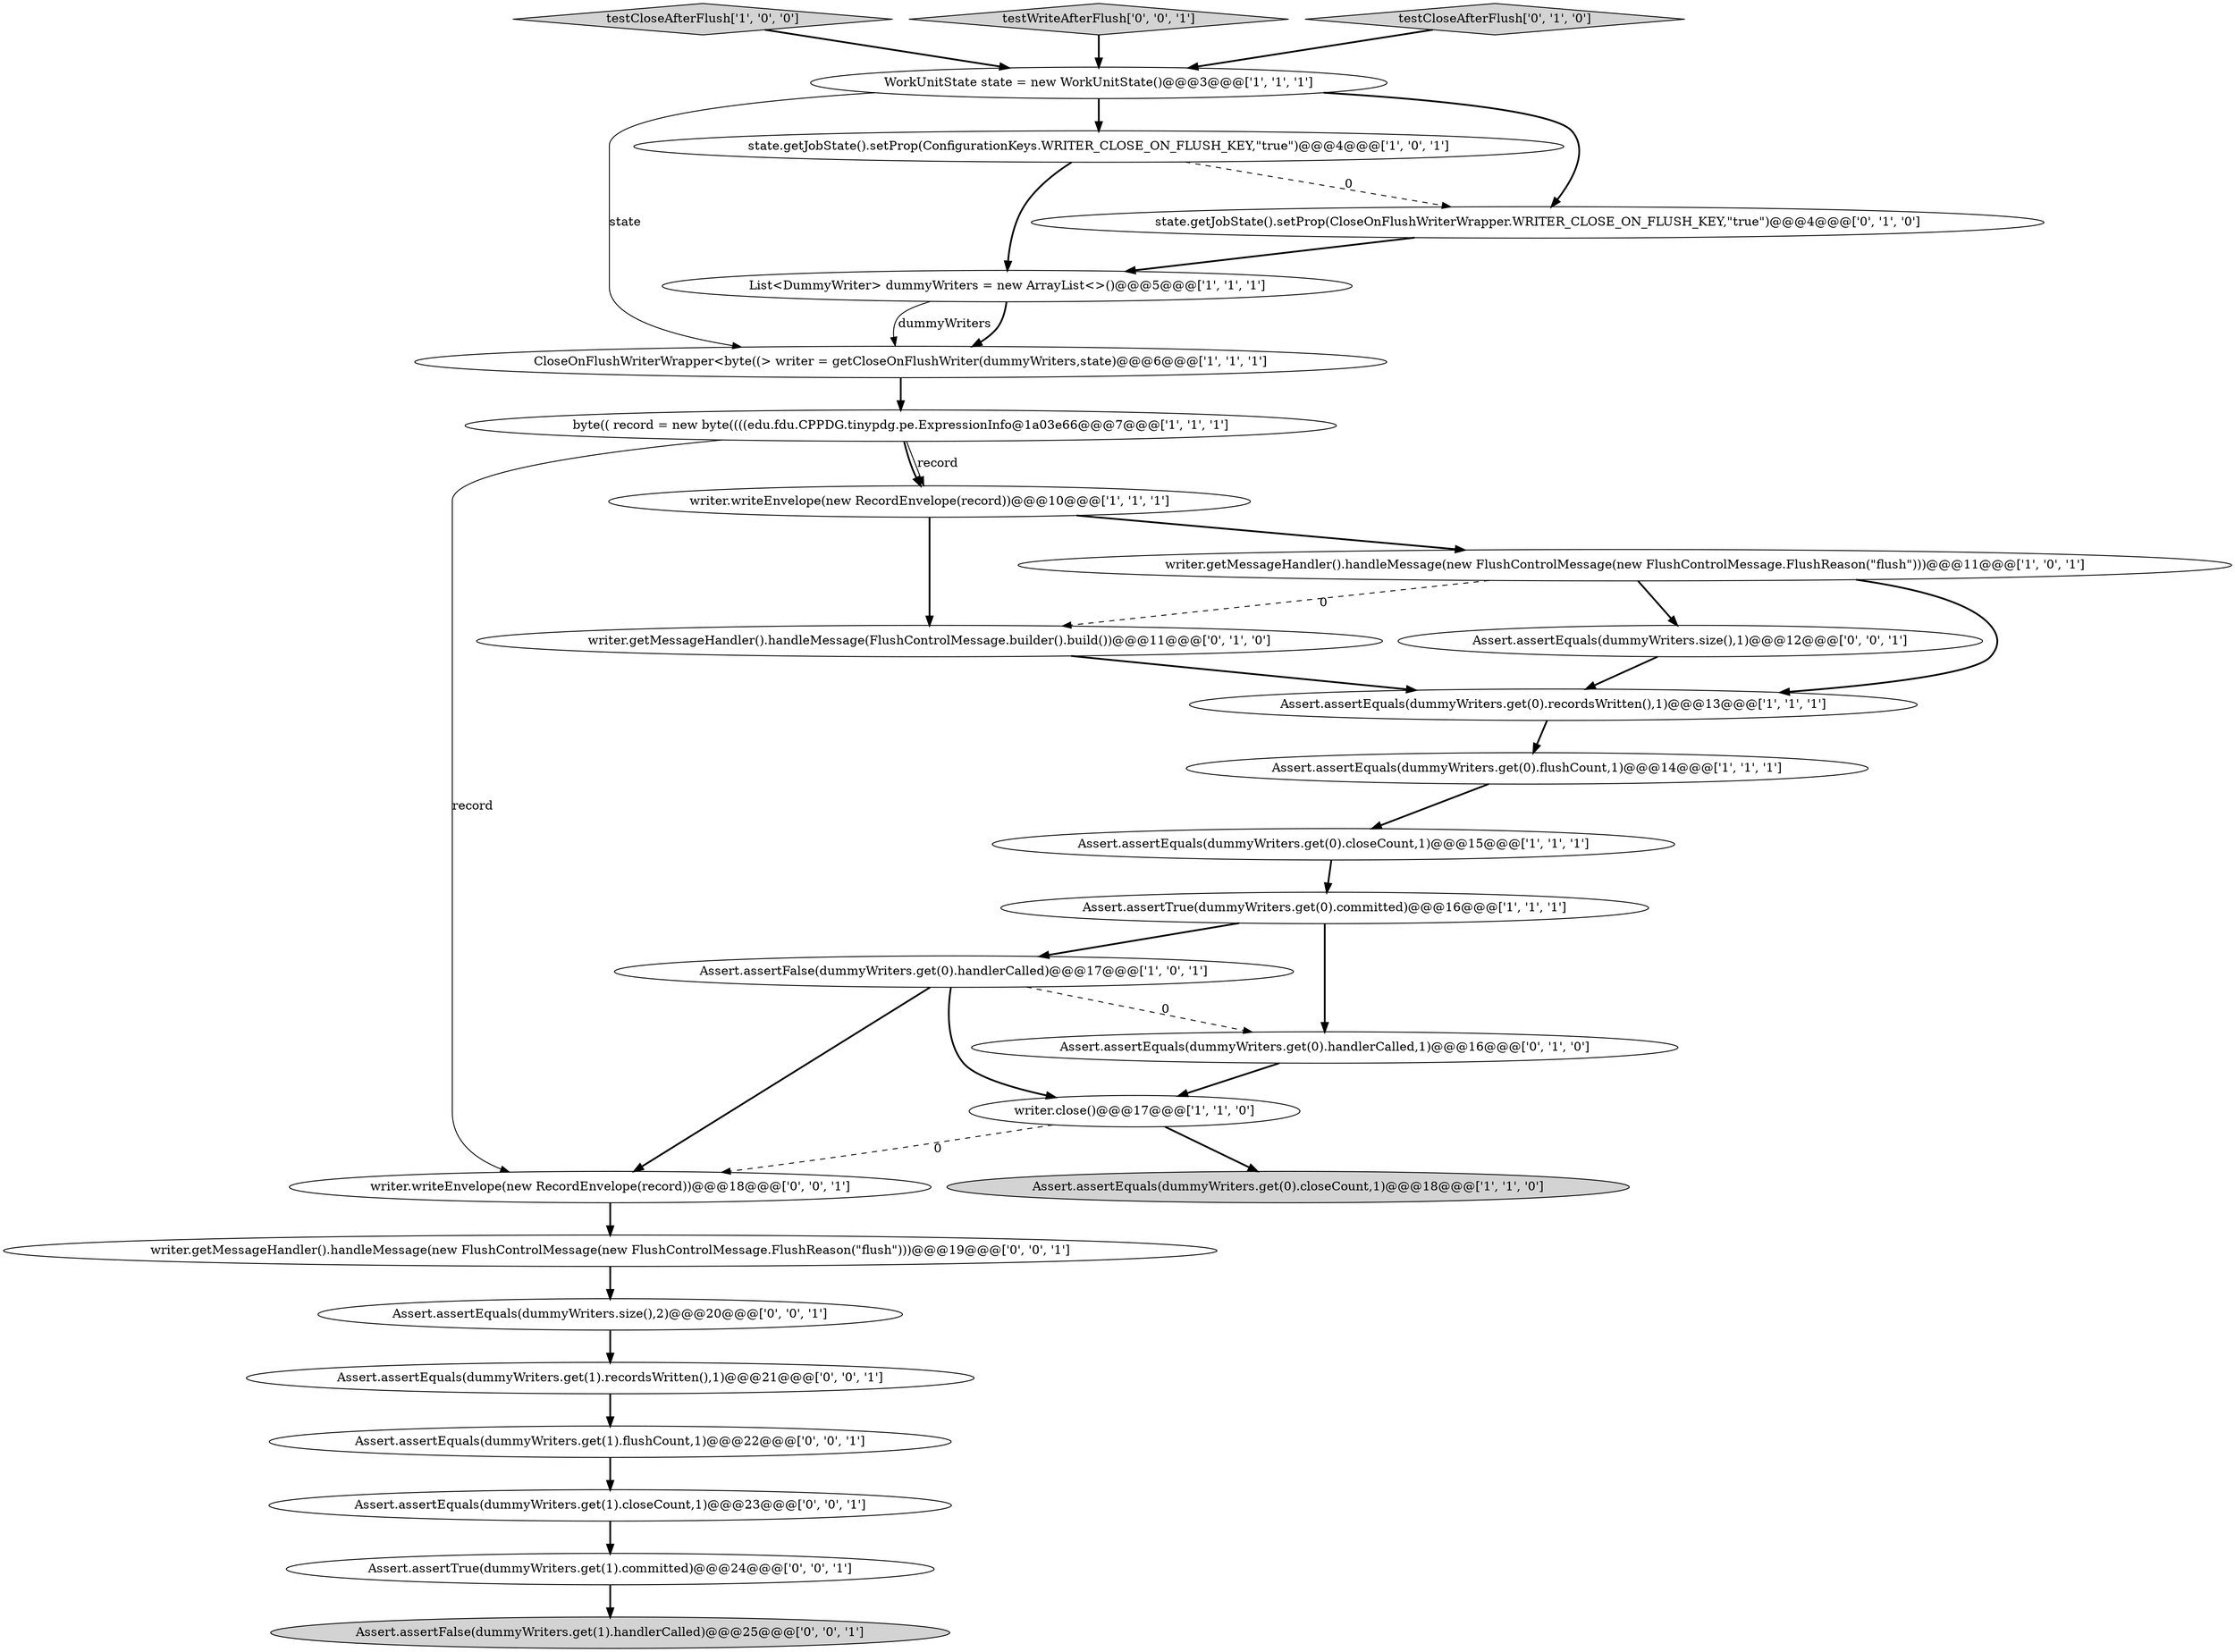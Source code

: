digraph {
20 [style = filled, label = "writer.writeEnvelope(new RecordEnvelope(record))@@@18@@@['0', '0', '1']", fillcolor = white, shape = ellipse image = "AAA0AAABBB3BBB"];
26 [style = filled, label = "writer.getMessageHandler().handleMessage(new FlushControlMessage(new FlushControlMessage.FlushReason(\"flush\")))@@@19@@@['0', '0', '1']", fillcolor = white, shape = ellipse image = "AAA0AAABBB3BBB"];
10 [style = filled, label = "testCloseAfterFlush['1', '0', '0']", fillcolor = lightgray, shape = diamond image = "AAA0AAABBB1BBB"];
22 [style = filled, label = "testWriteAfterFlush['0', '0', '1']", fillcolor = lightgray, shape = diamond image = "AAA0AAABBB3BBB"];
4 [style = filled, label = "byte(( record = new byte((((edu.fdu.CPPDG.tinypdg.pe.ExpressionInfo@1a03e66@@@7@@@['1', '1', '1']", fillcolor = white, shape = ellipse image = "AAA0AAABBB1BBB"];
13 [style = filled, label = "List<DummyWriter> dummyWriters = new ArrayList<>()@@@5@@@['1', '1', '1']", fillcolor = white, shape = ellipse image = "AAA0AAABBB1BBB"];
27 [style = filled, label = "Assert.assertEquals(dummyWriters.get(1).recordsWritten(),1)@@@21@@@['0', '0', '1']", fillcolor = white, shape = ellipse image = "AAA0AAABBB3BBB"];
18 [style = filled, label = "Assert.assertEquals(dummyWriters.get(0).handlerCalled,1)@@@16@@@['0', '1', '0']", fillcolor = white, shape = ellipse image = "AAA1AAABBB2BBB"];
3 [style = filled, label = "Assert.assertEquals(dummyWriters.get(0).closeCount,1)@@@18@@@['1', '1', '0']", fillcolor = lightgray, shape = ellipse image = "AAA0AAABBB1BBB"];
28 [style = filled, label = "Assert.assertTrue(dummyWriters.get(1).committed)@@@24@@@['0', '0', '1']", fillcolor = white, shape = ellipse image = "AAA0AAABBB3BBB"];
25 [style = filled, label = "Assert.assertEquals(dummyWriters.get(1).flushCount,1)@@@22@@@['0', '0', '1']", fillcolor = white, shape = ellipse image = "AAA0AAABBB3BBB"];
19 [style = filled, label = "Assert.assertEquals(dummyWriters.size(),1)@@@12@@@['0', '0', '1']", fillcolor = white, shape = ellipse image = "AAA0AAABBB3BBB"];
2 [style = filled, label = "Assert.assertTrue(dummyWriters.get(0).committed)@@@16@@@['1', '1', '1']", fillcolor = white, shape = ellipse image = "AAA0AAABBB1BBB"];
14 [style = filled, label = "Assert.assertEquals(dummyWriters.get(0).flushCount,1)@@@14@@@['1', '1', '1']", fillcolor = white, shape = ellipse image = "AAA0AAABBB1BBB"];
1 [style = filled, label = "writer.getMessageHandler().handleMessage(new FlushControlMessage(new FlushControlMessage.FlushReason(\"flush\")))@@@11@@@['1', '0', '1']", fillcolor = white, shape = ellipse image = "AAA0AAABBB1BBB"];
12 [style = filled, label = "Assert.assertEquals(dummyWriters.get(0).closeCount,1)@@@15@@@['1', '1', '1']", fillcolor = white, shape = ellipse image = "AAA0AAABBB1BBB"];
0 [style = filled, label = "CloseOnFlushWriterWrapper<byte((> writer = getCloseOnFlushWriter(dummyWriters,state)@@@6@@@['1', '1', '1']", fillcolor = white, shape = ellipse image = "AAA0AAABBB1BBB"];
8 [style = filled, label = "state.getJobState().setProp(ConfigurationKeys.WRITER_CLOSE_ON_FLUSH_KEY,\"true\")@@@4@@@['1', '0', '1']", fillcolor = white, shape = ellipse image = "AAA0AAABBB1BBB"];
17 [style = filled, label = "testCloseAfterFlush['0', '1', '0']", fillcolor = lightgray, shape = diamond image = "AAA0AAABBB2BBB"];
23 [style = filled, label = "Assert.assertEquals(dummyWriters.get(1).closeCount,1)@@@23@@@['0', '0', '1']", fillcolor = white, shape = ellipse image = "AAA0AAABBB3BBB"];
7 [style = filled, label = "Assert.assertFalse(dummyWriters.get(0).handlerCalled)@@@17@@@['1', '0', '1']", fillcolor = white, shape = ellipse image = "AAA0AAABBB1BBB"];
6 [style = filled, label = "writer.writeEnvelope(new RecordEnvelope(record))@@@10@@@['1', '1', '1']", fillcolor = white, shape = ellipse image = "AAA0AAABBB1BBB"];
11 [style = filled, label = "WorkUnitState state = new WorkUnitState()@@@3@@@['1', '1', '1']", fillcolor = white, shape = ellipse image = "AAA0AAABBB1BBB"];
5 [style = filled, label = "Assert.assertEquals(dummyWriters.get(0).recordsWritten(),1)@@@13@@@['1', '1', '1']", fillcolor = white, shape = ellipse image = "AAA0AAABBB1BBB"];
15 [style = filled, label = "state.getJobState().setProp(CloseOnFlushWriterWrapper.WRITER_CLOSE_ON_FLUSH_KEY,\"true\")@@@4@@@['0', '1', '0']", fillcolor = white, shape = ellipse image = "AAA1AAABBB2BBB"];
9 [style = filled, label = "writer.close()@@@17@@@['1', '1', '0']", fillcolor = white, shape = ellipse image = "AAA0AAABBB1BBB"];
24 [style = filled, label = "Assert.assertFalse(dummyWriters.get(1).handlerCalled)@@@25@@@['0', '0', '1']", fillcolor = lightgray, shape = ellipse image = "AAA0AAABBB3BBB"];
21 [style = filled, label = "Assert.assertEquals(dummyWriters.size(),2)@@@20@@@['0', '0', '1']", fillcolor = white, shape = ellipse image = "AAA0AAABBB3BBB"];
16 [style = filled, label = "writer.getMessageHandler().handleMessage(FlushControlMessage.builder().build())@@@11@@@['0', '1', '0']", fillcolor = white, shape = ellipse image = "AAA1AAABBB2BBB"];
22->11 [style = bold, label=""];
25->23 [style = bold, label=""];
5->14 [style = bold, label=""];
4->6 [style = bold, label=""];
26->21 [style = bold, label=""];
0->4 [style = bold, label=""];
27->25 [style = bold, label=""];
19->5 [style = bold, label=""];
2->7 [style = bold, label=""];
13->0 [style = bold, label=""];
7->9 [style = bold, label=""];
12->2 [style = bold, label=""];
9->3 [style = bold, label=""];
4->6 [style = solid, label="record"];
14->12 [style = bold, label=""];
10->11 [style = bold, label=""];
11->15 [style = bold, label=""];
7->20 [style = bold, label=""];
6->16 [style = bold, label=""];
18->9 [style = bold, label=""];
28->24 [style = bold, label=""];
2->18 [style = bold, label=""];
11->8 [style = bold, label=""];
8->15 [style = dashed, label="0"];
4->20 [style = solid, label="record"];
15->13 [style = bold, label=""];
8->13 [style = bold, label=""];
9->20 [style = dashed, label="0"];
17->11 [style = bold, label=""];
1->19 [style = bold, label=""];
21->27 [style = bold, label=""];
16->5 [style = bold, label=""];
1->16 [style = dashed, label="0"];
23->28 [style = bold, label=""];
11->0 [style = solid, label="state"];
13->0 [style = solid, label="dummyWriters"];
20->26 [style = bold, label=""];
6->1 [style = bold, label=""];
7->18 [style = dashed, label="0"];
1->5 [style = bold, label=""];
}

